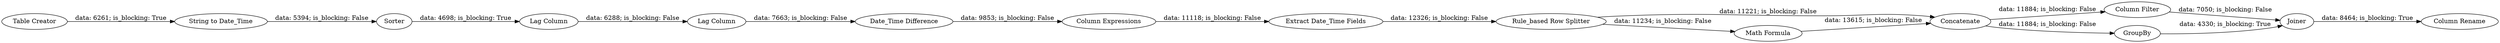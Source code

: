 digraph {
	"-5148821873006306571_459" [label="Rule_based Row Splitter"]
	"-5148821873006306571_445" [label="String to Date_Time"]
	"-5148821873006306571_451" [label="Column Filter"]
	"-5148821873006306571_452" [label=GroupBy]
	"-5148821873006306571_460" [label=Concatenate]
	"-5148821873006306571_446" [label="Lag Column"]
	"-5148821873006306571_450" [label=Sorter]
	"-5148821873006306571_448" [label="Column Expressions"]
	"-5148821873006306571_453" [label=Joiner]
	"-5148821873006306571_456" [label="Math Formula"]
	"-5148821873006306571_457" [label="Extract Date_Time Fields"]
	"-5148821873006306571_447" [label="Lag Column"]
	"-5148821873006306571_444" [label="Table Creator"]
	"-5148821873006306571_454" [label="Column Rename"]
	"-5148821873006306571_455" [label="Date_Time Difference"]
	"-5148821873006306571_452" -> "-5148821873006306571_453" [label="data: 4330; is_blocking: True"]
	"-5148821873006306571_453" -> "-5148821873006306571_454" [label="data: 8464; is_blocking: True"]
	"-5148821873006306571_450" -> "-5148821873006306571_446" [label="data: 4698; is_blocking: True"]
	"-5148821873006306571_455" -> "-5148821873006306571_448" [label="data: 9853; is_blocking: False"]
	"-5148821873006306571_447" -> "-5148821873006306571_455" [label="data: 7663; is_blocking: False"]
	"-5148821873006306571_451" -> "-5148821873006306571_453" [label="data: 7050; is_blocking: False"]
	"-5148821873006306571_459" -> "-5148821873006306571_456" [label="data: 11234; is_blocking: False"]
	"-5148821873006306571_448" -> "-5148821873006306571_457" [label="data: 11118; is_blocking: False"]
	"-5148821873006306571_457" -> "-5148821873006306571_459" [label="data: 12326; is_blocking: False"]
	"-5148821873006306571_456" -> "-5148821873006306571_460" [label="data: 13615; is_blocking: False"]
	"-5148821873006306571_444" -> "-5148821873006306571_445" [label="data: 6261; is_blocking: True"]
	"-5148821873006306571_460" -> "-5148821873006306571_451" [label="data: 11884; is_blocking: False"]
	"-5148821873006306571_445" -> "-5148821873006306571_450" [label="data: 5394; is_blocking: False"]
	"-5148821873006306571_459" -> "-5148821873006306571_460" [label="data: 11221; is_blocking: False"]
	"-5148821873006306571_460" -> "-5148821873006306571_452" [label="data: 11884; is_blocking: False"]
	"-5148821873006306571_446" -> "-5148821873006306571_447" [label="data: 6288; is_blocking: False"]
	rankdir=LR
}
